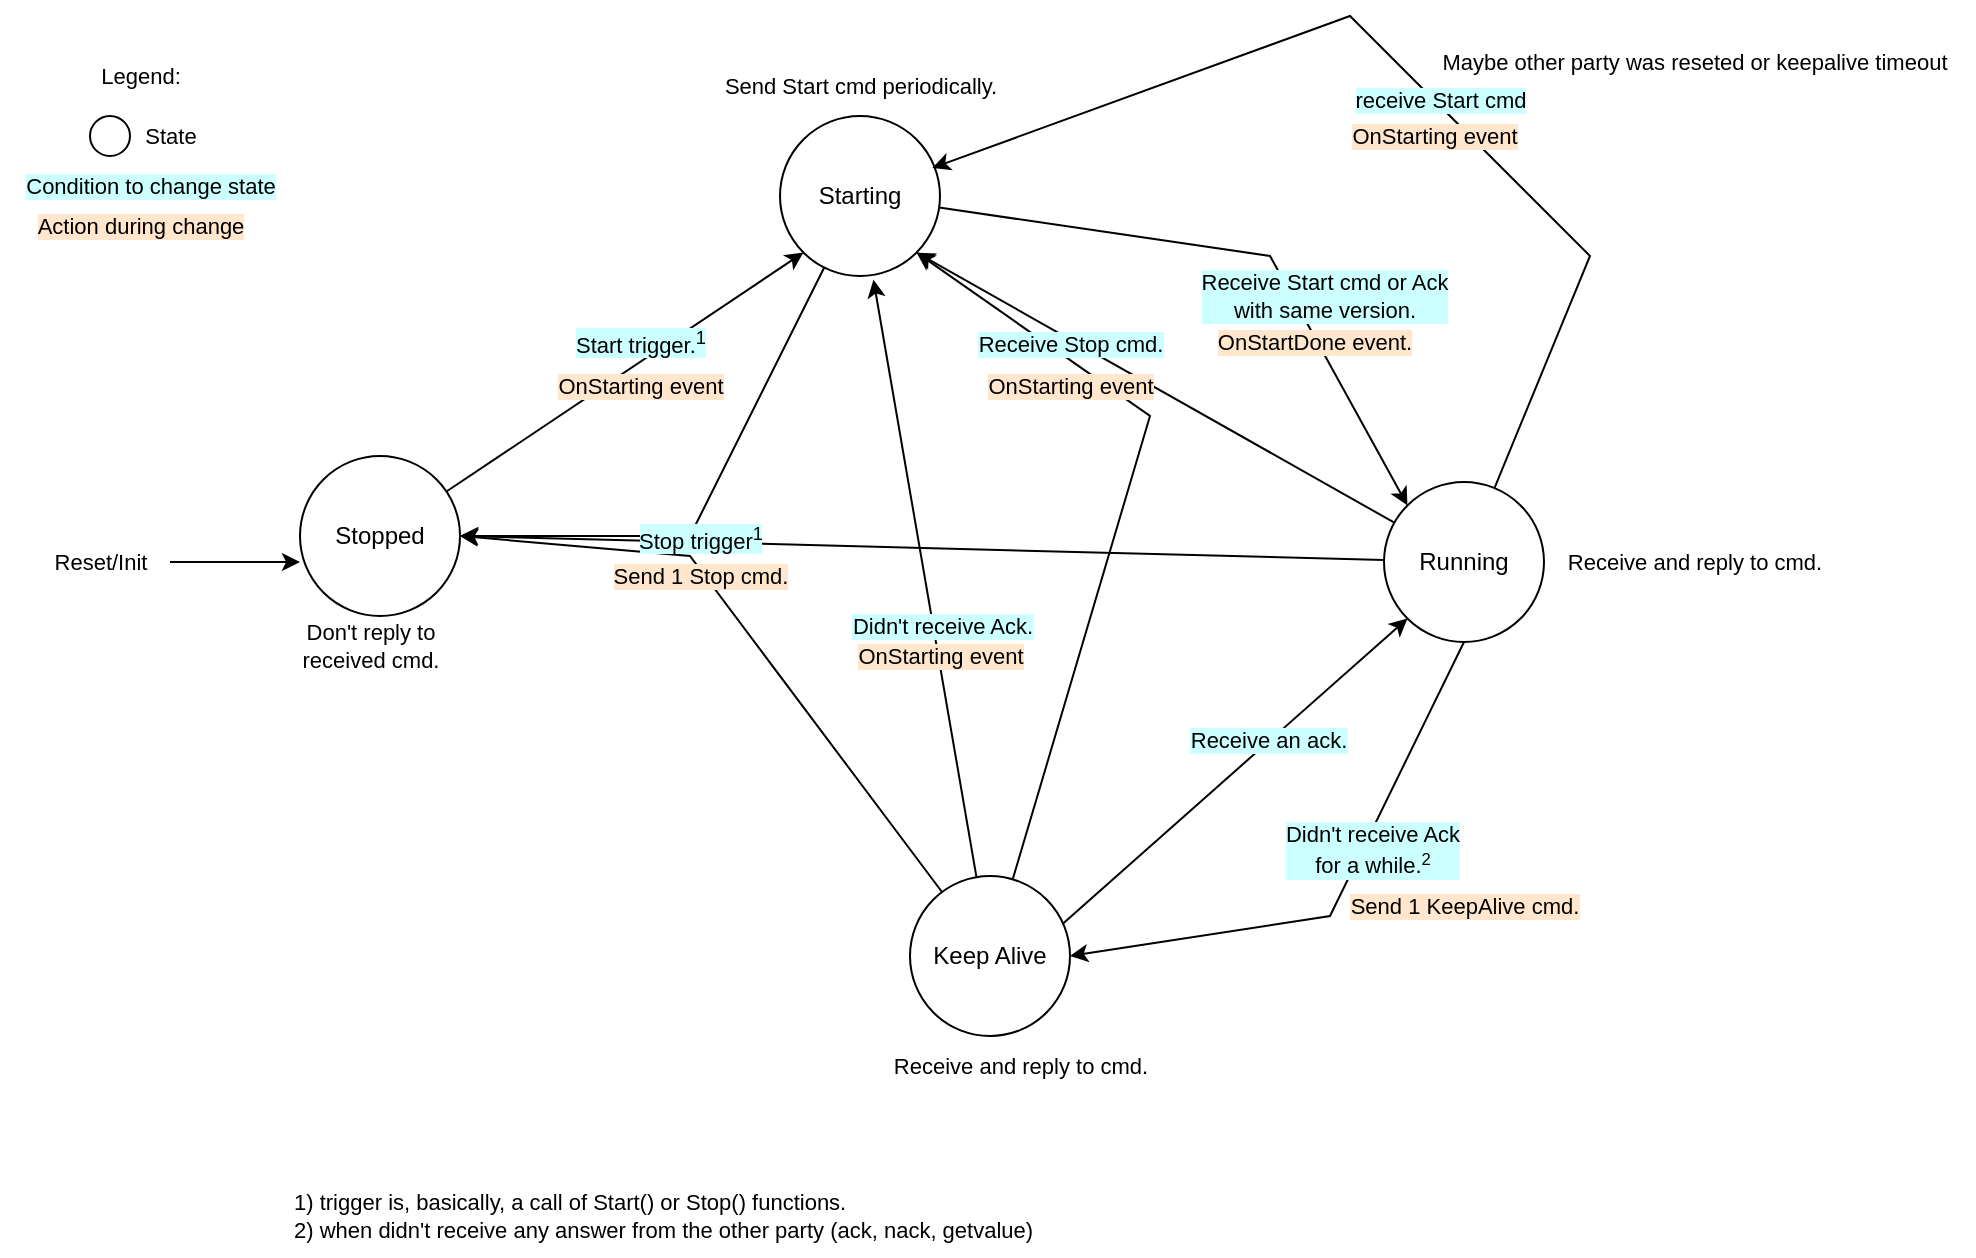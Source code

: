 <mxfile version="26.2.2">
  <diagram name="Page-1" id="reD0NT1GE8Mk7keZY3v1">
    <mxGraphModel dx="2485" dy="900" grid="1" gridSize="10" guides="1" tooltips="1" connect="1" arrows="1" fold="1" page="1" pageScale="1" pageWidth="1654" pageHeight="1169" math="0" shadow="0">
      <root>
        <mxCell id="0" />
        <mxCell id="1" parent="0" />
        <mxCell id="YuNtzYd_3IoYFjp5kE3r-1" style="edgeStyle=none;shape=connector;rounded=0;orthogonalLoop=1;jettySize=auto;html=1;entryX=1;entryY=1;entryDx=0;entryDy=0;strokeColor=default;align=center;verticalAlign=middle;fontFamily=Helvetica;fontSize=11;fontColor=default;labelBackgroundColor=default;endArrow=classic;" edge="1" parent="1" source="YuNtzYd_3IoYFjp5kE3r-20" target="YuNtzYd_3IoYFjp5kE3r-8">
          <mxGeometry relative="1" as="geometry">
            <Array as="points">
              <mxPoint x="670" y="320" />
            </Array>
          </mxGeometry>
        </mxCell>
        <mxCell id="YuNtzYd_3IoYFjp5kE3r-2" style="edgeStyle=none;shape=connector;rounded=0;orthogonalLoop=1;jettySize=auto;html=1;entryX=1;entryY=0.5;entryDx=0;entryDy=0;strokeColor=default;align=center;verticalAlign=middle;fontFamily=Helvetica;fontSize=11;fontColor=default;labelBackgroundColor=default;endArrow=classic;" edge="1" parent="1" source="YuNtzYd_3IoYFjp5kE3r-20" target="YuNtzYd_3IoYFjp5kE3r-4">
          <mxGeometry relative="1" as="geometry">
            <Array as="points">
              <mxPoint x="440" y="390" />
            </Array>
          </mxGeometry>
        </mxCell>
        <mxCell id="YuNtzYd_3IoYFjp5kE3r-3" style="edgeStyle=none;shape=connector;rounded=0;orthogonalLoop=1;jettySize=auto;html=1;entryX=0;entryY=1;entryDx=0;entryDy=0;strokeColor=default;align=center;verticalAlign=middle;fontFamily=Helvetica;fontSize=11;fontColor=default;labelBackgroundColor=default;endArrow=classic;" edge="1" parent="1" source="YuNtzYd_3IoYFjp5kE3r-4" target="YuNtzYd_3IoYFjp5kE3r-8">
          <mxGeometry relative="1" as="geometry" />
        </mxCell>
        <mxCell id="YuNtzYd_3IoYFjp5kE3r-4" value="Stopped" style="ellipse;whiteSpace=wrap;html=1;aspect=fixed;" vertex="1" parent="1">
          <mxGeometry x="245" y="340" width="80" height="80" as="geometry" />
        </mxCell>
        <mxCell id="YuNtzYd_3IoYFjp5kE3r-5" style="rounded=0;orthogonalLoop=1;jettySize=auto;html=1;entryX=0;entryY=0;entryDx=0;entryDy=0;" edge="1" parent="1" source="YuNtzYd_3IoYFjp5kE3r-8" target="YuNtzYd_3IoYFjp5kE3r-15">
          <mxGeometry relative="1" as="geometry">
            <mxPoint x="625.0" y="300" as="targetPoint" />
            <Array as="points">
              <mxPoint x="730" y="240" />
            </Array>
          </mxGeometry>
        </mxCell>
        <mxCell id="YuNtzYd_3IoYFjp5kE3r-6" value="Receive Start cmd or Ack&lt;div&gt;with same version.&lt;/div&gt;" style="edgeLabel;html=1;align=center;verticalAlign=middle;resizable=0;points=[];fontFamily=Helvetica;fontSize=11;fontColor=default;labelBackgroundColor=#CCFFFF;" vertex="1" connectable="0" parent="YuNtzYd_3IoYFjp5kE3r-5">
          <mxGeometry x="-0.365" relative="1" as="geometry">
            <mxPoint x="95" y="30" as="offset" />
          </mxGeometry>
        </mxCell>
        <mxCell id="YuNtzYd_3IoYFjp5kE3r-7" style="edgeStyle=none;shape=connector;rounded=0;orthogonalLoop=1;jettySize=auto;html=1;strokeColor=default;align=center;verticalAlign=middle;fontFamily=Helvetica;fontSize=11;fontColor=default;labelBackgroundColor=default;endArrow=classic;" edge="1" parent="1" source="YuNtzYd_3IoYFjp5kE3r-8">
          <mxGeometry relative="1" as="geometry">
            <mxPoint x="325" y="380" as="targetPoint" />
            <Array as="points">
              <mxPoint x="440" y="380" />
            </Array>
          </mxGeometry>
        </mxCell>
        <mxCell id="YuNtzYd_3IoYFjp5kE3r-8" value="Starting" style="ellipse;whiteSpace=wrap;html=1;aspect=fixed;" vertex="1" parent="1">
          <mxGeometry x="485" y="170" width="80" height="80" as="geometry" />
        </mxCell>
        <mxCell id="YuNtzYd_3IoYFjp5kE3r-9" style="rounded=0;orthogonalLoop=1;jettySize=auto;html=1;entryX=1;entryY=0.5;entryDx=0;entryDy=0;exitX=0.5;exitY=1;exitDx=0;exitDy=0;" edge="1" parent="1" source="YuNtzYd_3IoYFjp5kE3r-15" target="YuNtzYd_3IoYFjp5kE3r-20">
          <mxGeometry relative="1" as="geometry">
            <mxPoint x="525" y="470" as="targetPoint" />
            <Array as="points">
              <mxPoint x="760" y="570" />
            </Array>
          </mxGeometry>
        </mxCell>
        <mxCell id="YuNtzYd_3IoYFjp5kE3r-10" value="Didn&#39;t receive Ack&lt;div&gt;for a while.&lt;font size=&quot;1&quot;&gt;&lt;sup&gt;2&lt;/sup&gt;&lt;/font&gt;&lt;/div&gt;" style="edgeLabel;html=1;align=center;verticalAlign=middle;resizable=0;points=[];fontFamily=Helvetica;fontSize=11;fontColor=default;labelBackgroundColor=#CCFFFF;" vertex="1" connectable="0" parent="YuNtzYd_3IoYFjp5kE3r-9">
          <mxGeometry x="-0.077" y="-2" relative="1" as="geometry">
            <mxPoint x="13" y="-13" as="offset" />
          </mxGeometry>
        </mxCell>
        <mxCell id="YuNtzYd_3IoYFjp5kE3r-11" style="edgeStyle=none;shape=connector;rounded=0;orthogonalLoop=1;jettySize=auto;html=1;entryX=1;entryY=0.5;entryDx=0;entryDy=0;strokeColor=default;align=center;verticalAlign=middle;fontFamily=Helvetica;fontSize=11;fontColor=default;labelBackgroundColor=default;endArrow=classic;" edge="1" parent="1" source="YuNtzYd_3IoYFjp5kE3r-15" target="YuNtzYd_3IoYFjp5kE3r-4">
          <mxGeometry relative="1" as="geometry" />
        </mxCell>
        <mxCell id="YuNtzYd_3IoYFjp5kE3r-12" value="Stop trigger&lt;sup&gt;1&lt;/sup&gt;" style="edgeLabel;html=1;align=center;verticalAlign=middle;resizable=0;points=[];fontFamily=Helvetica;fontSize=11;fontColor=default;labelBackgroundColor=#CCFFFF;" vertex="1" connectable="0" parent="YuNtzYd_3IoYFjp5kE3r-11">
          <mxGeometry x="0.586" y="-1" relative="1" as="geometry">
            <mxPoint x="24" y="-1" as="offset" />
          </mxGeometry>
        </mxCell>
        <mxCell id="YuNtzYd_3IoYFjp5kE3r-13" style="edgeStyle=none;shape=connector;rounded=0;orthogonalLoop=1;jettySize=auto;html=1;entryX=1;entryY=1;entryDx=0;entryDy=0;strokeColor=default;align=center;verticalAlign=middle;fontFamily=Helvetica;fontSize=11;fontColor=default;labelBackgroundColor=default;endArrow=classic;" edge="1" parent="1" source="YuNtzYd_3IoYFjp5kE3r-15" target="YuNtzYd_3IoYFjp5kE3r-8">
          <mxGeometry relative="1" as="geometry" />
        </mxCell>
        <mxCell id="YuNtzYd_3IoYFjp5kE3r-14" value="Receive Stop cmd." style="edgeLabel;html=1;align=center;verticalAlign=middle;resizable=0;points=[];fontFamily=Helvetica;fontSize=11;fontColor=default;labelBackgroundColor=#CCFFFF;" vertex="1" connectable="0" parent="YuNtzYd_3IoYFjp5kE3r-13">
          <mxGeometry x="-0.024" relative="1" as="geometry">
            <mxPoint x="-46" y="-24" as="offset" />
          </mxGeometry>
        </mxCell>
        <mxCell id="YuNtzYd_3IoYFjp5kE3r-15" value="Running" style="ellipse;whiteSpace=wrap;html=1;aspect=fixed;" vertex="1" parent="1">
          <mxGeometry x="787" y="353" width="80" height="80" as="geometry" />
        </mxCell>
        <mxCell id="YuNtzYd_3IoYFjp5kE3r-16" style="edgeStyle=none;shape=connector;rounded=0;orthogonalLoop=1;jettySize=auto;html=1;strokeColor=default;align=center;verticalAlign=middle;fontFamily=Helvetica;fontSize=11;fontColor=default;labelBackgroundColor=default;endArrow=classic;entryX=0.584;entryY=1.023;entryDx=0;entryDy=0;entryPerimeter=0;" edge="1" parent="1" source="YuNtzYd_3IoYFjp5kE3r-20" target="YuNtzYd_3IoYFjp5kE3r-8">
          <mxGeometry relative="1" as="geometry">
            <mxPoint x="355" y="380" as="targetPoint" />
          </mxGeometry>
        </mxCell>
        <mxCell id="YuNtzYd_3IoYFjp5kE3r-17" value="Didn&#39;t receive Ack." style="edgeLabel;html=1;align=center;verticalAlign=middle;resizable=0;points=[];fontFamily=Helvetica;fontSize=11;fontColor=default;labelBackgroundColor=#CCFFFF;" vertex="1" connectable="0" parent="YuNtzYd_3IoYFjp5kE3r-16">
          <mxGeometry x="0.195" relative="1" as="geometry">
            <mxPoint x="13" y="53" as="offset" />
          </mxGeometry>
        </mxCell>
        <mxCell id="YuNtzYd_3IoYFjp5kE3r-18" style="edgeStyle=none;shape=connector;rounded=0;orthogonalLoop=1;jettySize=auto;html=1;entryX=0;entryY=1;entryDx=0;entryDy=0;strokeColor=default;align=center;verticalAlign=middle;fontFamily=Helvetica;fontSize=11;fontColor=default;labelBackgroundColor=default;endArrow=classic;exitX=0.948;exitY=0.304;exitDx=0;exitDy=0;exitPerimeter=0;" edge="1" parent="1" source="YuNtzYd_3IoYFjp5kE3r-20" target="YuNtzYd_3IoYFjp5kE3r-15">
          <mxGeometry relative="1" as="geometry">
            <Array as="points" />
          </mxGeometry>
        </mxCell>
        <mxCell id="YuNtzYd_3IoYFjp5kE3r-19" value="Receive an ack." style="edgeLabel;html=1;align=center;verticalAlign=middle;resizable=0;points=[];fontFamily=Helvetica;fontSize=11;fontColor=default;labelBackgroundColor=#CCFFFF;" vertex="1" connectable="0" parent="YuNtzYd_3IoYFjp5kE3r-18">
          <mxGeometry x="0.203" relative="1" as="geometry">
            <mxPoint x="-1" as="offset" />
          </mxGeometry>
        </mxCell>
        <mxCell id="YuNtzYd_3IoYFjp5kE3r-20" value="Keep Alive" style="ellipse;whiteSpace=wrap;html=1;aspect=fixed;" vertex="1" parent="1">
          <mxGeometry x="550" y="550" width="80" height="80" as="geometry" />
        </mxCell>
        <mxCell id="YuNtzYd_3IoYFjp5kE3r-21" value="Start trigger.&lt;sup&gt;1&lt;/sup&gt;" style="text;html=1;align=center;verticalAlign=middle;resizable=0;points=[];autosize=1;strokeColor=none;fillColor=none;fontFamily=Helvetica;fontSize=11;fontColor=default;labelBackgroundColor=#CCFFFF;" vertex="1" parent="1">
          <mxGeometry x="370" y="268" width="90" height="30" as="geometry" />
        </mxCell>
        <mxCell id="YuNtzYd_3IoYFjp5kE3r-22" value="Send Start cmd periodically." style="text;html=1;align=center;verticalAlign=middle;resizable=0;points=[];autosize=1;strokeColor=none;fillColor=none;fontFamily=Helvetica;fontSize=11;fontColor=default;labelBackgroundColor=default;" vertex="1" parent="1">
          <mxGeometry x="445" y="140" width="160" height="30" as="geometry" />
        </mxCell>
        <mxCell id="YuNtzYd_3IoYFjp5kE3r-23" value="Reset/Init" style="text;html=1;align=center;verticalAlign=middle;resizable=0;points=[];autosize=1;strokeColor=none;fillColor=none;fontFamily=Helvetica;fontSize=11;fontColor=default;labelBackgroundColor=default;" vertex="1" parent="1">
          <mxGeometry x="110" y="378" width="70" height="30" as="geometry" />
        </mxCell>
        <mxCell id="YuNtzYd_3IoYFjp5kE3r-24" style="edgeStyle=none;shape=connector;rounded=0;orthogonalLoop=1;jettySize=auto;html=1;entryX=0;entryY=0.663;entryDx=0;entryDy=0;entryPerimeter=0;strokeColor=default;align=center;verticalAlign=middle;fontFamily=Helvetica;fontSize=11;fontColor=default;labelBackgroundColor=default;endArrow=classic;" edge="1" parent="1" source="YuNtzYd_3IoYFjp5kE3r-23" target="YuNtzYd_3IoYFjp5kE3r-4">
          <mxGeometry relative="1" as="geometry" />
        </mxCell>
        <mxCell id="YuNtzYd_3IoYFjp5kE3r-25" value="Send 1 KeepAlive cmd." style="text;html=1;align=center;verticalAlign=middle;resizable=0;points=[];autosize=1;strokeColor=none;fillColor=none;fontFamily=Helvetica;fontSize=11;fontColor=default;labelBackgroundColor=#FFE6CC;" vertex="1" parent="1">
          <mxGeometry x="757" y="550" width="140" height="30" as="geometry" />
        </mxCell>
        <mxCell id="YuNtzYd_3IoYFjp5kE3r-26" value="Receive and reply to cmd." style="text;html=1;align=center;verticalAlign=middle;resizable=0;points=[];autosize=1;strokeColor=none;fillColor=none;fontFamily=Helvetica;fontSize=11;fontColor=default;labelBackgroundColor=default;" vertex="1" parent="1">
          <mxGeometry x="867" y="378" width="150" height="30" as="geometry" />
        </mxCell>
        <mxCell id="YuNtzYd_3IoYFjp5kE3r-27" value="OnStartDone event." style="text;html=1;align=center;verticalAlign=middle;resizable=0;points=[];autosize=1;strokeColor=none;fillColor=none;fontFamily=Helvetica;fontSize=11;fontColor=default;labelBackgroundColor=#FFE6CC;" vertex="1" parent="1">
          <mxGeometry x="692" y="268" width="120" height="30" as="geometry" />
        </mxCell>
        <mxCell id="YuNtzYd_3IoYFjp5kE3r-28" value="Send 1 Stop cmd." style="text;html=1;align=center;verticalAlign=middle;resizable=0;points=[];autosize=1;strokeColor=none;fillColor=none;fontFamily=Helvetica;fontSize=11;fontColor=default;labelBackgroundColor=#FFE6CC;" vertex="1" parent="1">
          <mxGeometry x="390" y="385" width="110" height="30" as="geometry" />
        </mxCell>
        <mxCell id="YuNtzYd_3IoYFjp5kE3r-29" value="Don&#39;t reply to&lt;div&gt;received cmd.&lt;/div&gt;" style="text;html=1;align=center;verticalAlign=middle;resizable=0;points=[];autosize=1;strokeColor=none;fillColor=none;fontFamily=Helvetica;fontSize=11;fontColor=default;labelBackgroundColor=default;" vertex="1" parent="1">
          <mxGeometry x="235" y="415" width="90" height="40" as="geometry" />
        </mxCell>
        <mxCell id="YuNtzYd_3IoYFjp5kE3r-30" value="Condition to change state" style="text;html=1;align=center;verticalAlign=middle;resizable=0;points=[];autosize=1;strokeColor=none;fillColor=none;fontFamily=Helvetica;fontSize=11;fontColor=default;labelBackgroundColor=#CCFFFF;" vertex="1" parent="1">
          <mxGeometry x="95" y="190" width="150" height="30" as="geometry" />
        </mxCell>
        <mxCell id="YuNtzYd_3IoYFjp5kE3r-31" value="Legend:" style="text;html=1;align=center;verticalAlign=middle;resizable=0;points=[];autosize=1;strokeColor=none;fillColor=none;fontFamily=Helvetica;fontSize=11;fontColor=default;labelBackgroundColor=default;" vertex="1" parent="1">
          <mxGeometry x="135" y="135" width="60" height="30" as="geometry" />
        </mxCell>
        <mxCell id="YuNtzYd_3IoYFjp5kE3r-32" value="" style="ellipse;whiteSpace=wrap;html=1;fontFamily=Helvetica;fontSize=11;fontColor=default;labelBackgroundColor=default;" vertex="1" parent="1">
          <mxGeometry x="140" y="170" width="20" height="20" as="geometry" />
        </mxCell>
        <mxCell id="YuNtzYd_3IoYFjp5kE3r-33" value="State" style="text;html=1;align=center;verticalAlign=middle;resizable=0;points=[];autosize=1;strokeColor=none;fillColor=none;fontFamily=Helvetica;fontSize=11;fontColor=default;labelBackgroundColor=default;" vertex="1" parent="1">
          <mxGeometry x="155" y="165" width="50" height="30" as="geometry" />
        </mxCell>
        <mxCell id="YuNtzYd_3IoYFjp5kE3r-34" value="Action during change" style="text;html=1;align=center;verticalAlign=middle;resizable=0;points=[];autosize=1;strokeColor=none;fillColor=none;fontFamily=Helvetica;fontSize=11;fontColor=default;labelBackgroundColor=#FFE6CC;" vertex="1" parent="1">
          <mxGeometry x="100" y="210" width="130" height="30" as="geometry" />
        </mxCell>
        <mxCell id="YuNtzYd_3IoYFjp5kE3r-35" value="OnStarting event" style="text;html=1;align=center;verticalAlign=middle;resizable=0;points=[];autosize=1;strokeColor=none;fillColor=none;fontFamily=Helvetica;fontSize=11;fontColor=default;labelBackgroundColor=#FFE6CC;" vertex="1" parent="1">
          <mxGeometry x="575" y="290" width="110" height="30" as="geometry" />
        </mxCell>
        <mxCell id="YuNtzYd_3IoYFjp5kE3r-36" value="&lt;div&gt;1) trigger is, basically, a call of Start() or Stop() functions.&lt;/div&gt;2) when didn&#39;t receive any answer from the other party (ack, nack, getvalue)" style="text;html=1;align=left;verticalAlign=middle;resizable=0;points=[];autosize=1;strokeColor=none;fillColor=none;fontFamily=Helvetica;fontSize=11;fontColor=default;labelBackgroundColor=default;labelPosition=center;verticalLabelPosition=middle;" vertex="1" parent="1">
          <mxGeometry x="240" y="700" width="390" height="40" as="geometry" />
        </mxCell>
        <mxCell id="YuNtzYd_3IoYFjp5kE3r-37" value="Receive and reply to cmd." style="text;html=1;align=center;verticalAlign=middle;resizable=0;points=[];autosize=1;strokeColor=none;fillColor=none;fontFamily=Helvetica;fontSize=11;fontColor=default;labelBackgroundColor=default;" vertex="1" parent="1">
          <mxGeometry x="530" y="630" width="150" height="30" as="geometry" />
        </mxCell>
        <mxCell id="YuNtzYd_3IoYFjp5kE3r-38" style="edgeStyle=none;shape=connector;rounded=0;orthogonalLoop=1;jettySize=auto;html=1;entryX=0.952;entryY=0.325;entryDx=0;entryDy=0;entryPerimeter=0;strokeColor=default;align=center;verticalAlign=middle;fontFamily=Helvetica;fontSize=11;fontColor=default;labelBackgroundColor=default;endArrow=classic;" edge="1" parent="1" source="YuNtzYd_3IoYFjp5kE3r-15" target="YuNtzYd_3IoYFjp5kE3r-8">
          <mxGeometry relative="1" as="geometry">
            <Array as="points">
              <mxPoint x="890" y="240" />
              <mxPoint x="770" y="120" />
            </Array>
          </mxGeometry>
        </mxCell>
        <mxCell id="YuNtzYd_3IoYFjp5kE3r-39" value="receive Start cmd" style="edgeLabel;html=1;align=center;verticalAlign=middle;resizable=0;points=[];fontFamily=Helvetica;fontSize=11;fontColor=default;labelBackgroundColor=#CCFFFF;" vertex="1" connectable="0" parent="YuNtzYd_3IoYFjp5kE3r-38">
          <mxGeometry x="-0.098" y="-2" relative="1" as="geometry">
            <mxPoint as="offset" />
          </mxGeometry>
        </mxCell>
        <mxCell id="YuNtzYd_3IoYFjp5kE3r-40" value="Maybe other party was reseted or keepalive timeout" style="text;html=1;align=center;verticalAlign=middle;resizable=0;points=[];autosize=1;strokeColor=none;fillColor=none;fontFamily=Helvetica;fontSize=11;fontColor=default;labelBackgroundColor=default;" vertex="1" parent="1">
          <mxGeometry x="802" y="128" width="280" height="30" as="geometry" />
        </mxCell>
        <mxCell id="YuNtzYd_3IoYFjp5kE3r-41" value="OnStarting event" style="text;html=1;align=center;verticalAlign=middle;resizable=0;points=[];autosize=1;strokeColor=none;fillColor=none;fontFamily=Helvetica;fontSize=11;fontColor=default;labelBackgroundColor=#FFE6CC;" vertex="1" parent="1">
          <mxGeometry x="360" y="290" width="110" height="30" as="geometry" />
        </mxCell>
        <mxCell id="YuNtzYd_3IoYFjp5kE3r-42" value="OnStarting event" style="text;html=1;align=center;verticalAlign=middle;resizable=0;points=[];autosize=1;strokeColor=none;fillColor=none;fontFamily=Helvetica;fontSize=11;fontColor=default;labelBackgroundColor=#FFE6CC;" vertex="1" parent="1">
          <mxGeometry x="757" y="165" width="110" height="30" as="geometry" />
        </mxCell>
        <mxCell id="YuNtzYd_3IoYFjp5kE3r-43" value="OnStarting event" style="text;html=1;align=center;verticalAlign=middle;resizable=0;points=[];autosize=1;strokeColor=none;fillColor=none;fontFamily=Helvetica;fontSize=11;fontColor=default;labelBackgroundColor=#FFE6CC;" vertex="1" parent="1">
          <mxGeometry x="510" y="425" width="110" height="30" as="geometry" />
        </mxCell>
      </root>
    </mxGraphModel>
  </diagram>
</mxfile>
